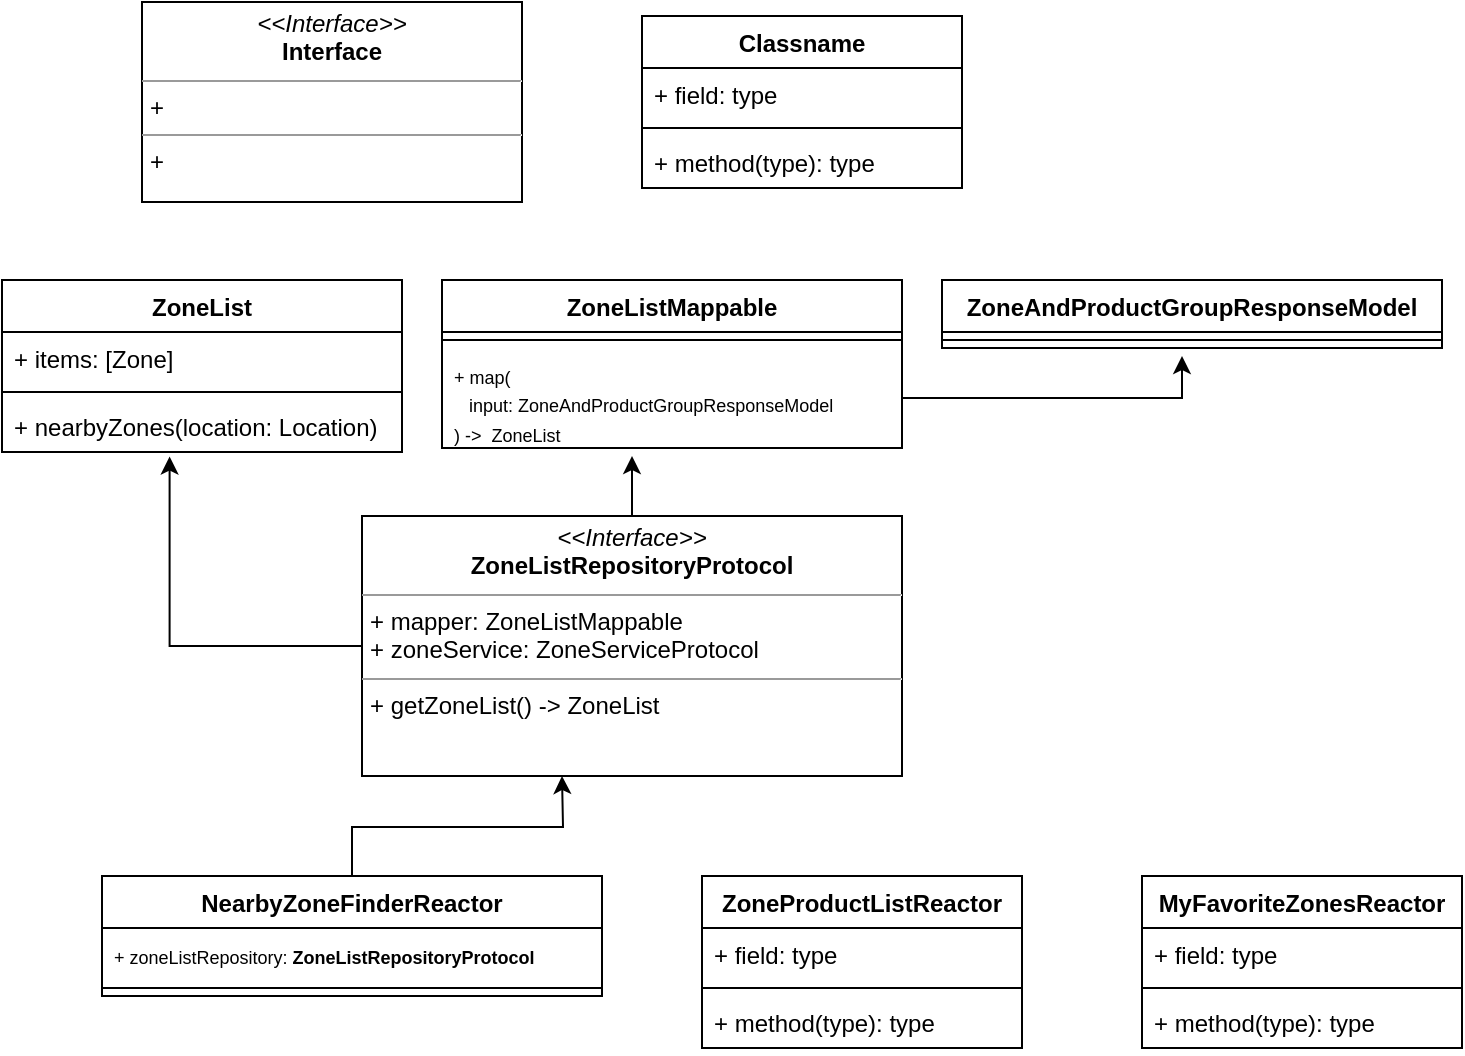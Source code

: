 <mxfile version="22.0.4" type="github">
  <diagram id="C5RBs43oDa-KdzZeNtuy" name="Class">
    <mxGraphModel dx="707" dy="476" grid="1" gridSize="10" guides="1" tooltips="1" connect="1" arrows="1" fold="1" page="1" pageScale="1" pageWidth="827" pageHeight="1169" math="0" shadow="0">
      <root>
        <mxCell id="WIyWlLk6GJQsqaUBKTNV-0" />
        <mxCell id="WIyWlLk6GJQsqaUBKTNV-1" parent="WIyWlLk6GJQsqaUBKTNV-0" />
        <mxCell id="mL3Gv7UYM2EhH2xch4jW-1" value="&lt;p style=&quot;margin:0px;margin-top:4px;text-align:center;&quot;&gt;&lt;i&gt;&amp;lt;&amp;lt;Interface&amp;gt;&amp;gt;&lt;/i&gt;&lt;br&gt;&lt;b&gt;Interface&lt;/b&gt;&lt;/p&gt;&lt;hr size=&quot;1&quot;&gt;&lt;p style=&quot;margin:0px;margin-left:4px;&quot;&gt;+&amp;nbsp;&lt;br&gt;&lt;/p&gt;&lt;hr size=&quot;1&quot;&gt;&lt;p style=&quot;margin:0px;margin-left:4px;&quot;&gt;+&amp;nbsp;&lt;br&gt;&lt;/p&gt;" style="verticalAlign=top;align=left;overflow=fill;fontSize=12;fontFamily=Helvetica;html=1;whiteSpace=wrap;" vertex="1" parent="WIyWlLk6GJQsqaUBKTNV-1">
          <mxGeometry x="120" y="23" width="190" height="100" as="geometry" />
        </mxCell>
        <mxCell id="mL3Gv7UYM2EhH2xch4jW-2" value="Classname" style="swimlane;fontStyle=1;align=center;verticalAlign=top;childLayout=stackLayout;horizontal=1;startSize=26;horizontalStack=0;resizeParent=1;resizeParentMax=0;resizeLast=0;collapsible=1;marginBottom=0;whiteSpace=wrap;html=1;" vertex="1" parent="WIyWlLk6GJQsqaUBKTNV-1">
          <mxGeometry x="370" y="30" width="160" height="86" as="geometry" />
        </mxCell>
        <mxCell id="mL3Gv7UYM2EhH2xch4jW-3" value="+ field: type" style="text;strokeColor=none;fillColor=none;align=left;verticalAlign=top;spacingLeft=4;spacingRight=4;overflow=hidden;rotatable=0;points=[[0,0.5],[1,0.5]];portConstraint=eastwest;whiteSpace=wrap;html=1;" vertex="1" parent="mL3Gv7UYM2EhH2xch4jW-2">
          <mxGeometry y="26" width="160" height="26" as="geometry" />
        </mxCell>
        <mxCell id="mL3Gv7UYM2EhH2xch4jW-4" value="" style="line;strokeWidth=1;fillColor=none;align=left;verticalAlign=middle;spacingTop=-1;spacingLeft=3;spacingRight=3;rotatable=0;labelPosition=right;points=[];portConstraint=eastwest;strokeColor=inherit;" vertex="1" parent="mL3Gv7UYM2EhH2xch4jW-2">
          <mxGeometry y="52" width="160" height="8" as="geometry" />
        </mxCell>
        <mxCell id="mL3Gv7UYM2EhH2xch4jW-5" value="+ method(type): type" style="text;strokeColor=none;fillColor=none;align=left;verticalAlign=top;spacingLeft=4;spacingRight=4;overflow=hidden;rotatable=0;points=[[0,0.5],[1,0.5]];portConstraint=eastwest;whiteSpace=wrap;html=1;" vertex="1" parent="mL3Gv7UYM2EhH2xch4jW-2">
          <mxGeometry y="60" width="160" height="26" as="geometry" />
        </mxCell>
        <mxCell id="mL3Gv7UYM2EhH2xch4jW-40" style="edgeStyle=orthogonalEdgeStyle;rounded=0;orthogonalLoop=1;jettySize=auto;html=1;" edge="1" parent="WIyWlLk6GJQsqaUBKTNV-1" source="mL3Gv7UYM2EhH2xch4jW-6">
          <mxGeometry relative="1" as="geometry">
            <mxPoint x="330" y="410" as="targetPoint" />
          </mxGeometry>
        </mxCell>
        <mxCell id="mL3Gv7UYM2EhH2xch4jW-6" value="NearbyZoneFinderReactor" style="swimlane;fontStyle=1;align=center;verticalAlign=top;childLayout=stackLayout;horizontal=1;startSize=26;horizontalStack=0;resizeParent=1;resizeParentMax=0;resizeLast=0;collapsible=1;marginBottom=0;whiteSpace=wrap;html=1;" vertex="1" parent="WIyWlLk6GJQsqaUBKTNV-1">
          <mxGeometry x="100" y="460" width="250" height="60" as="geometry" />
        </mxCell>
        <mxCell id="mL3Gv7UYM2EhH2xch4jW-7" value="&lt;font style=&quot;font-size: 9px;&quot;&gt;+ zoneListRepository:&amp;nbsp;&lt;b style=&quot;border-color: var(--border-color); text-align: center; font-size: 9px;&quot;&gt;ZoneListRepositoryProtocol&lt;/b&gt;&lt;/font&gt;" style="text;strokeColor=none;fillColor=none;align=left;verticalAlign=top;spacingLeft=4;spacingRight=4;overflow=hidden;rotatable=0;points=[[0,0.5],[1,0.5]];portConstraint=eastwest;whiteSpace=wrap;html=1;" vertex="1" parent="mL3Gv7UYM2EhH2xch4jW-6">
          <mxGeometry y="26" width="250" height="26" as="geometry" />
        </mxCell>
        <mxCell id="mL3Gv7UYM2EhH2xch4jW-8" value="" style="line;strokeWidth=1;fillColor=none;align=left;verticalAlign=middle;spacingTop=-1;spacingLeft=3;spacingRight=3;rotatable=0;labelPosition=right;points=[];portConstraint=eastwest;strokeColor=inherit;" vertex="1" parent="mL3Gv7UYM2EhH2xch4jW-6">
          <mxGeometry y="52" width="250" height="8" as="geometry" />
        </mxCell>
        <mxCell id="mL3Gv7UYM2EhH2xch4jW-10" value="ZoneProductListReactor" style="swimlane;fontStyle=1;align=center;verticalAlign=top;childLayout=stackLayout;horizontal=1;startSize=26;horizontalStack=0;resizeParent=1;resizeParentMax=0;resizeLast=0;collapsible=1;marginBottom=0;whiteSpace=wrap;html=1;" vertex="1" parent="WIyWlLk6GJQsqaUBKTNV-1">
          <mxGeometry x="400" y="460" width="160" height="86" as="geometry" />
        </mxCell>
        <mxCell id="mL3Gv7UYM2EhH2xch4jW-11" value="+ field: type" style="text;strokeColor=none;fillColor=none;align=left;verticalAlign=top;spacingLeft=4;spacingRight=4;overflow=hidden;rotatable=0;points=[[0,0.5],[1,0.5]];portConstraint=eastwest;whiteSpace=wrap;html=1;" vertex="1" parent="mL3Gv7UYM2EhH2xch4jW-10">
          <mxGeometry y="26" width="160" height="26" as="geometry" />
        </mxCell>
        <mxCell id="mL3Gv7UYM2EhH2xch4jW-12" value="" style="line;strokeWidth=1;fillColor=none;align=left;verticalAlign=middle;spacingTop=-1;spacingLeft=3;spacingRight=3;rotatable=0;labelPosition=right;points=[];portConstraint=eastwest;strokeColor=inherit;" vertex="1" parent="mL3Gv7UYM2EhH2xch4jW-10">
          <mxGeometry y="52" width="160" height="8" as="geometry" />
        </mxCell>
        <mxCell id="mL3Gv7UYM2EhH2xch4jW-13" value="+ method(type): type" style="text;strokeColor=none;fillColor=none;align=left;verticalAlign=top;spacingLeft=4;spacingRight=4;overflow=hidden;rotatable=0;points=[[0,0.5],[1,0.5]];portConstraint=eastwest;whiteSpace=wrap;html=1;" vertex="1" parent="mL3Gv7UYM2EhH2xch4jW-10">
          <mxGeometry y="60" width="160" height="26" as="geometry" />
        </mxCell>
        <mxCell id="mL3Gv7UYM2EhH2xch4jW-14" value="MyFavoriteZonesReactor" style="swimlane;fontStyle=1;align=center;verticalAlign=top;childLayout=stackLayout;horizontal=1;startSize=26;horizontalStack=0;resizeParent=1;resizeParentMax=0;resizeLast=0;collapsible=1;marginBottom=0;whiteSpace=wrap;html=1;" vertex="1" parent="WIyWlLk6GJQsqaUBKTNV-1">
          <mxGeometry x="620" y="460" width="160" height="86" as="geometry" />
        </mxCell>
        <mxCell id="mL3Gv7UYM2EhH2xch4jW-15" value="+ field: type" style="text;strokeColor=none;fillColor=none;align=left;verticalAlign=top;spacingLeft=4;spacingRight=4;overflow=hidden;rotatable=0;points=[[0,0.5],[1,0.5]];portConstraint=eastwest;whiteSpace=wrap;html=1;" vertex="1" parent="mL3Gv7UYM2EhH2xch4jW-14">
          <mxGeometry y="26" width="160" height="26" as="geometry" />
        </mxCell>
        <mxCell id="mL3Gv7UYM2EhH2xch4jW-16" value="" style="line;strokeWidth=1;fillColor=none;align=left;verticalAlign=middle;spacingTop=-1;spacingLeft=3;spacingRight=3;rotatable=0;labelPosition=right;points=[];portConstraint=eastwest;strokeColor=inherit;" vertex="1" parent="mL3Gv7UYM2EhH2xch4jW-14">
          <mxGeometry y="52" width="160" height="8" as="geometry" />
        </mxCell>
        <mxCell id="mL3Gv7UYM2EhH2xch4jW-17" value="+ method(type): type" style="text;strokeColor=none;fillColor=none;align=left;verticalAlign=top;spacingLeft=4;spacingRight=4;overflow=hidden;rotatable=0;points=[[0,0.5],[1,0.5]];portConstraint=eastwest;whiteSpace=wrap;html=1;" vertex="1" parent="mL3Gv7UYM2EhH2xch4jW-14">
          <mxGeometry y="60" width="160" height="26" as="geometry" />
        </mxCell>
        <mxCell id="mL3Gv7UYM2EhH2xch4jW-18" value="ZoneAndProductGroupResponseModel" style="swimlane;fontStyle=1;align=center;verticalAlign=top;childLayout=stackLayout;horizontal=1;startSize=26;horizontalStack=0;resizeParent=1;resizeParentMax=0;resizeLast=0;collapsible=1;marginBottom=0;whiteSpace=wrap;html=1;" vertex="1" parent="WIyWlLk6GJQsqaUBKTNV-1">
          <mxGeometry x="520" y="162" width="250" height="34" as="geometry" />
        </mxCell>
        <mxCell id="mL3Gv7UYM2EhH2xch4jW-20" value="" style="line;strokeWidth=1;fillColor=none;align=left;verticalAlign=middle;spacingTop=-1;spacingLeft=3;spacingRight=3;rotatable=0;labelPosition=right;points=[];portConstraint=eastwest;strokeColor=inherit;" vertex="1" parent="mL3Gv7UYM2EhH2xch4jW-18">
          <mxGeometry y="26" width="250" height="8" as="geometry" />
        </mxCell>
        <mxCell id="mL3Gv7UYM2EhH2xch4jW-37" style="edgeStyle=orthogonalEdgeStyle;rounded=0;orthogonalLoop=1;jettySize=auto;html=1;" edge="1" parent="WIyWlLk6GJQsqaUBKTNV-1" source="mL3Gv7UYM2EhH2xch4jW-26">
          <mxGeometry relative="1" as="geometry">
            <mxPoint x="365" y="250" as="targetPoint" />
          </mxGeometry>
        </mxCell>
        <mxCell id="mL3Gv7UYM2EhH2xch4jW-26" value="&lt;p style=&quot;margin:0px;margin-top:4px;text-align:center;&quot;&gt;&lt;i&gt;&amp;lt;&amp;lt;Interface&amp;gt;&amp;gt;&lt;/i&gt;&lt;br&gt;&lt;b&gt;ZoneListRepositoryProtocol&lt;/b&gt;&lt;/p&gt;&lt;hr size=&quot;1&quot;&gt;&lt;p style=&quot;margin:0px;margin-left:4px;&quot;&gt;+ mapper: ZoneListMappable&lt;/p&gt;&lt;p style=&quot;margin:0px;margin-left:4px;&quot;&gt;+ zoneService: ZoneServiceProtocol&lt;br&gt;&lt;/p&gt;&lt;hr size=&quot;1&quot;&gt;&lt;p style=&quot;margin:0px;margin-left:4px;&quot;&gt;+ getZoneList() -&amp;gt; ZoneList&lt;br&gt;&lt;/p&gt;&lt;p style=&quot;margin:0px;margin-left:4px;&quot;&gt;&lt;br&gt;&lt;/p&gt;" style="verticalAlign=top;align=left;overflow=fill;fontSize=12;fontFamily=Helvetica;html=1;whiteSpace=wrap;" vertex="1" parent="WIyWlLk6GJQsqaUBKTNV-1">
          <mxGeometry x="230" y="280" width="270" height="130" as="geometry" />
        </mxCell>
        <mxCell id="mL3Gv7UYM2EhH2xch4jW-27" value="ZoneList" style="swimlane;fontStyle=1;align=center;verticalAlign=top;childLayout=stackLayout;horizontal=1;startSize=26;horizontalStack=0;resizeParent=1;resizeParentMax=0;resizeLast=0;collapsible=1;marginBottom=0;whiteSpace=wrap;html=1;" vertex="1" parent="WIyWlLk6GJQsqaUBKTNV-1">
          <mxGeometry x="50" y="162" width="200" height="86" as="geometry" />
        </mxCell>
        <mxCell id="mL3Gv7UYM2EhH2xch4jW-28" value="+ items: [Zone]" style="text;strokeColor=none;fillColor=none;align=left;verticalAlign=top;spacingLeft=4;spacingRight=4;overflow=hidden;rotatable=0;points=[[0,0.5],[1,0.5]];portConstraint=eastwest;whiteSpace=wrap;html=1;" vertex="1" parent="mL3Gv7UYM2EhH2xch4jW-27">
          <mxGeometry y="26" width="200" height="26" as="geometry" />
        </mxCell>
        <mxCell id="mL3Gv7UYM2EhH2xch4jW-29" value="" style="line;strokeWidth=1;fillColor=none;align=left;verticalAlign=middle;spacingTop=-1;spacingLeft=3;spacingRight=3;rotatable=0;labelPosition=right;points=[];portConstraint=eastwest;strokeColor=inherit;" vertex="1" parent="mL3Gv7UYM2EhH2xch4jW-27">
          <mxGeometry y="52" width="200" height="8" as="geometry" />
        </mxCell>
        <mxCell id="mL3Gv7UYM2EhH2xch4jW-30" value="+ nearbyZones(location: Location)" style="text;strokeColor=none;fillColor=none;align=left;verticalAlign=top;spacingLeft=4;spacingRight=4;overflow=hidden;rotatable=0;points=[[0,0.5],[1,0.5]];portConstraint=eastwest;whiteSpace=wrap;html=1;" vertex="1" parent="mL3Gv7UYM2EhH2xch4jW-27">
          <mxGeometry y="60" width="200" height="26" as="geometry" />
        </mxCell>
        <mxCell id="mL3Gv7UYM2EhH2xch4jW-33" value="ZoneListMappable" style="swimlane;fontStyle=1;align=center;verticalAlign=top;childLayout=stackLayout;horizontal=1;startSize=26;horizontalStack=0;resizeParent=1;resizeParentMax=0;resizeLast=0;collapsible=1;marginBottom=0;whiteSpace=wrap;html=1;" vertex="1" parent="WIyWlLk6GJQsqaUBKTNV-1">
          <mxGeometry x="270" y="162" width="230" height="84" as="geometry" />
        </mxCell>
        <mxCell id="mL3Gv7UYM2EhH2xch4jW-35" value="" style="line;strokeWidth=1;fillColor=none;align=left;verticalAlign=middle;spacingTop=-1;spacingLeft=3;spacingRight=3;rotatable=0;labelPosition=right;points=[];portConstraint=eastwest;strokeColor=inherit;" vertex="1" parent="mL3Gv7UYM2EhH2xch4jW-33">
          <mxGeometry y="26" width="230" height="8" as="geometry" />
        </mxCell>
        <mxCell id="mL3Gv7UYM2EhH2xch4jW-39" style="edgeStyle=orthogonalEdgeStyle;rounded=0;orthogonalLoop=1;jettySize=auto;html=1;" edge="1" parent="mL3Gv7UYM2EhH2xch4jW-33" source="mL3Gv7UYM2EhH2xch4jW-36">
          <mxGeometry relative="1" as="geometry">
            <mxPoint x="370" y="38" as="targetPoint" />
            <Array as="points">
              <mxPoint x="370" y="59" />
            </Array>
          </mxGeometry>
        </mxCell>
        <mxCell id="mL3Gv7UYM2EhH2xch4jW-36" value="&lt;font style=&quot;font-size: 9px;&quot;&gt;+ map(&lt;br&gt;&amp;nbsp; &amp;nbsp;input:&amp;nbsp;&lt;font style=&quot;font-size: 9px;&quot;&gt;ZoneAndProductGroupResponseModel&lt;/font&gt;&lt;br style=&quot;font-size: 9px;&quot;&gt;) -&amp;gt;&amp;nbsp; ZoneList&lt;/font&gt;" style="text;strokeColor=none;fillColor=none;align=left;verticalAlign=top;spacingLeft=4;spacingRight=4;overflow=hidden;rotatable=0;points=[[0,0.5],[1,0.5]];portConstraint=eastwest;whiteSpace=wrap;html=1;" vertex="1" parent="mL3Gv7UYM2EhH2xch4jW-33">
          <mxGeometry y="34" width="230" height="50" as="geometry" />
        </mxCell>
        <mxCell id="mL3Gv7UYM2EhH2xch4jW-38" style="edgeStyle=orthogonalEdgeStyle;rounded=0;orthogonalLoop=1;jettySize=auto;html=1;entryX=0.419;entryY=1.088;entryDx=0;entryDy=0;entryPerimeter=0;exitX=0;exitY=0.5;exitDx=0;exitDy=0;" edge="1" parent="WIyWlLk6GJQsqaUBKTNV-1" source="mL3Gv7UYM2EhH2xch4jW-26" target="mL3Gv7UYM2EhH2xch4jW-30">
          <mxGeometry relative="1" as="geometry">
            <Array as="points">
              <mxPoint x="134" y="345" />
            </Array>
          </mxGeometry>
        </mxCell>
      </root>
    </mxGraphModel>
  </diagram>
</mxfile>
